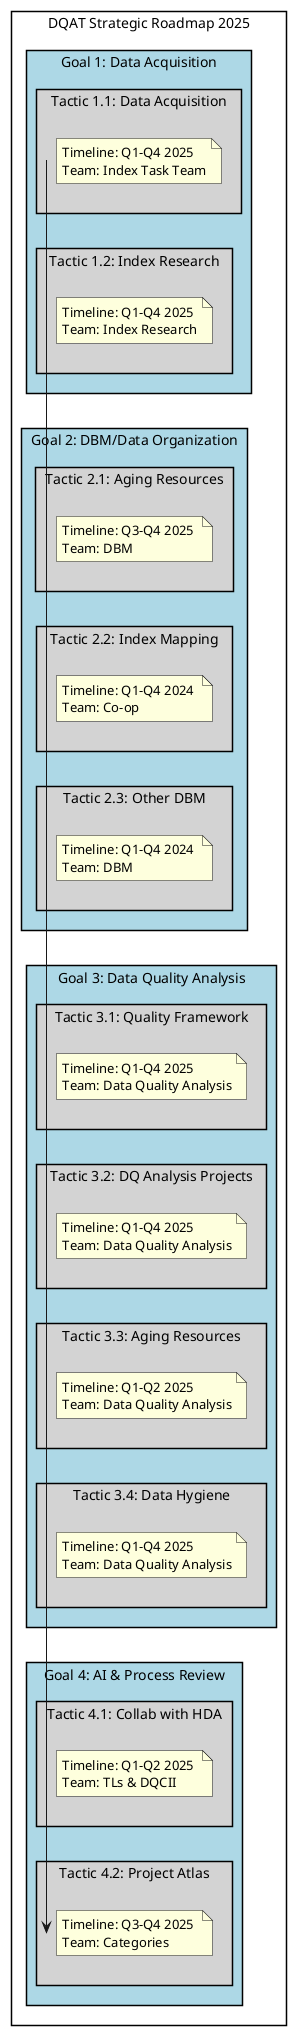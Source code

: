 @startuml

skinparam rectangle {
    BackgroundColor<<Goal>> LightBlue
    BackgroundColor<<Tactic>> LightGrey
}

rectangle "DQAT Strategic Roadmap 2025" {
    rectangle "Goal 1: Data Acquisition" <<Goal>> {
        rectangle "Tactic 1.1: Data Acquisition" <<Tactic>> {
            note right: Timeline: Q1-Q4 2025 \nTeam: Index Task Team
        }
        rectangle "Tactic 1.2: Index Research" <<Tactic>> {
            note right: Timeline: Q1-Q4 2025 \nTeam: Index Research
        }
    }

    rectangle "Goal 2: DBM/Data Organization" <<Goal>> {
        rectangle "Tactic 2.1: Aging Resources" <<Tactic>> {
            note right: Timeline: Q3-Q4 2025 \nTeam: DBM
        }
        rectangle "Tactic 2.2: Index Mapping" <<Tactic>> {
            note right: Timeline: Q1-Q4 2024 \nTeam: Co-op
        }
        rectangle "Tactic 2.3: Other DBM" <<Tactic>> {
            note right: Timeline: Q1-Q4 2024 \nTeam: DBM
        }
    }

    rectangle "Goal 3: Data Quality Analysis" <<Goal>> {
        rectangle "Tactic 3.1: Quality Framework" <<Tactic>> {
            note right: Timeline: Q1-Q4 2025 \nTeam: Data Quality Analysis
        }
        rectangle "Tactic 3.2: DQ Analysis Projects" <<Tactic>> {
            note right: Timeline: Q1-Q4 2025 \nTeam: Data Quality Analysis
        }
        rectangle "Tactic 3.3: Aging Resources" <<Tactic>> {
            note right: Timeline: Q1-Q2 2025 \nTeam: Data Quality Analysis
        }
        rectangle "Tactic 3.4: Data Hygiene" <<Tactic>> {
            note right: Timeline: Q1-Q4 2025 \nTeam: Data Quality Analysis
        }
    }

    rectangle "Goal 4: AI & Process Review" <<Goal>> {
        rectangle "Tactic 4.1: Collab with HDA" <<Tactic>> {
            note right: Timeline: Q1-Q2 2025 \nTeam: TLs & DQCII
        }
        rectangle "Tactic 4.2: Project Atlas" <<Tactic>> {
            note right: Timeline: Q3-Q4 2025 \nTeam: Categories
        }
    }
}

@end
